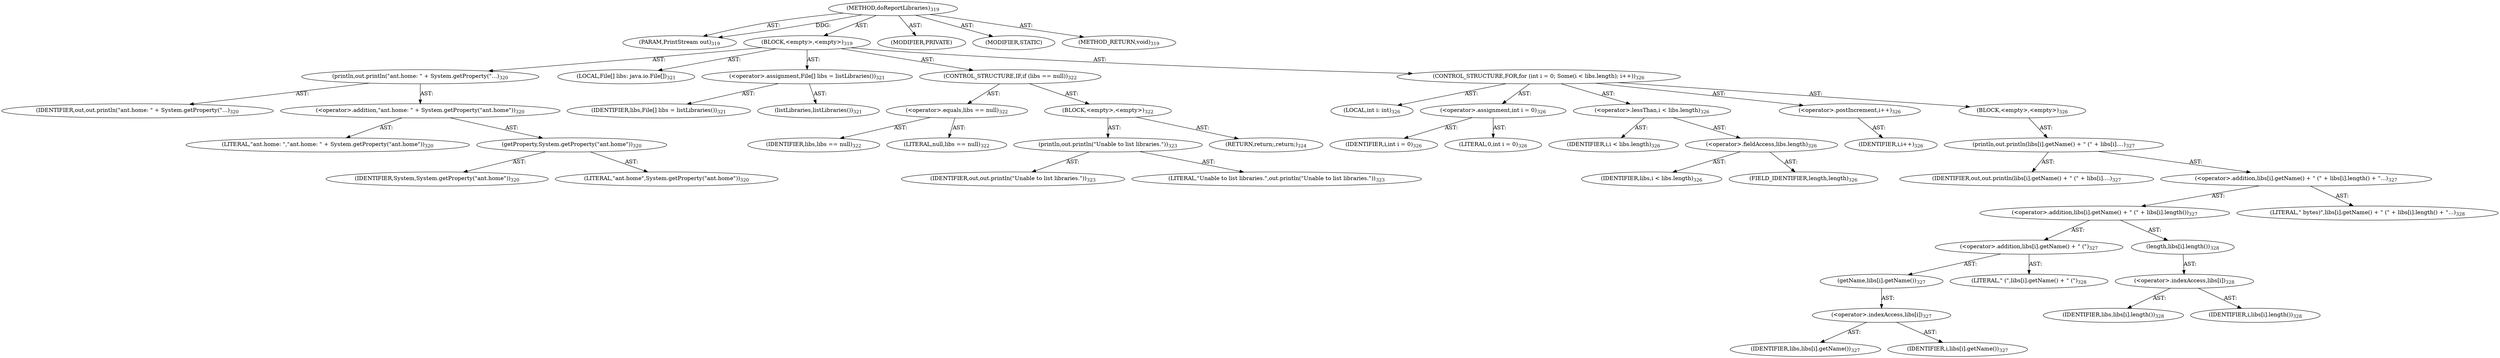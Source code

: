 digraph "doReportLibraries" {  
"111669149708" [label = <(METHOD,doReportLibraries)<SUB>319</SUB>> ]
"115964116998" [label = <(PARAM,PrintStream out)<SUB>319</SUB>> ]
"25769803809" [label = <(BLOCK,&lt;empty&gt;,&lt;empty&gt;)<SUB>319</SUB>> ]
"30064771218" [label = <(println,out.println(&quot;ant.home: &quot; + System.getProperty(&quot;...)<SUB>320</SUB>> ]
"68719476865" [label = <(IDENTIFIER,out,out.println(&quot;ant.home: &quot; + System.getProperty(&quot;...)<SUB>320</SUB>> ]
"30064771219" [label = <(&lt;operator&gt;.addition,&quot;ant.home: &quot; + System.getProperty(&quot;ant.home&quot;))<SUB>320</SUB>> ]
"90194313275" [label = <(LITERAL,&quot;ant.home: &quot;,&quot;ant.home: &quot; + System.getProperty(&quot;ant.home&quot;))<SUB>320</SUB>> ]
"30064771220" [label = <(getProperty,System.getProperty(&quot;ant.home&quot;))<SUB>320</SUB>> ]
"68719476866" [label = <(IDENTIFIER,System,System.getProperty(&quot;ant.home&quot;))<SUB>320</SUB>> ]
"90194313276" [label = <(LITERAL,&quot;ant.home&quot;,System.getProperty(&quot;ant.home&quot;))<SUB>320</SUB>> ]
"94489280536" [label = <(LOCAL,File[] libs: java.io.File[])<SUB>321</SUB>> ]
"30064771221" [label = <(&lt;operator&gt;.assignment,File[] libs = listLibraries())<SUB>321</SUB>> ]
"68719476867" [label = <(IDENTIFIER,libs,File[] libs = listLibraries())<SUB>321</SUB>> ]
"30064771222" [label = <(listLibraries,listLibraries())<SUB>321</SUB>> ]
"47244640275" [label = <(CONTROL_STRUCTURE,IF,if (libs == null))<SUB>322</SUB>> ]
"30064771223" [label = <(&lt;operator&gt;.equals,libs == null)<SUB>322</SUB>> ]
"68719476868" [label = <(IDENTIFIER,libs,libs == null)<SUB>322</SUB>> ]
"90194313277" [label = <(LITERAL,null,libs == null)<SUB>322</SUB>> ]
"25769803810" [label = <(BLOCK,&lt;empty&gt;,&lt;empty&gt;)<SUB>322</SUB>> ]
"30064771224" [label = <(println,out.println(&quot;Unable to list libraries.&quot;))<SUB>323</SUB>> ]
"68719476869" [label = <(IDENTIFIER,out,out.println(&quot;Unable to list libraries.&quot;))<SUB>323</SUB>> ]
"90194313278" [label = <(LITERAL,&quot;Unable to list libraries.&quot;,out.println(&quot;Unable to list libraries.&quot;))<SUB>323</SUB>> ]
"146028888079" [label = <(RETURN,return;,return;)<SUB>324</SUB>> ]
"47244640276" [label = <(CONTROL_STRUCTURE,FOR,for (int i = 0; Some(i &lt; libs.length); i++))<SUB>326</SUB>> ]
"94489280537" [label = <(LOCAL,int i: int)<SUB>326</SUB>> ]
"30064771225" [label = <(&lt;operator&gt;.assignment,int i = 0)<SUB>326</SUB>> ]
"68719476870" [label = <(IDENTIFIER,i,int i = 0)<SUB>326</SUB>> ]
"90194313279" [label = <(LITERAL,0,int i = 0)<SUB>326</SUB>> ]
"30064771226" [label = <(&lt;operator&gt;.lessThan,i &lt; libs.length)<SUB>326</SUB>> ]
"68719476871" [label = <(IDENTIFIER,i,i &lt; libs.length)<SUB>326</SUB>> ]
"30064771227" [label = <(&lt;operator&gt;.fieldAccess,libs.length)<SUB>326</SUB>> ]
"68719476872" [label = <(IDENTIFIER,libs,i &lt; libs.length)<SUB>326</SUB>> ]
"55834574855" [label = <(FIELD_IDENTIFIER,length,length)<SUB>326</SUB>> ]
"30064771228" [label = <(&lt;operator&gt;.postIncrement,i++)<SUB>326</SUB>> ]
"68719476873" [label = <(IDENTIFIER,i,i++)<SUB>326</SUB>> ]
"25769803811" [label = <(BLOCK,&lt;empty&gt;,&lt;empty&gt;)<SUB>326</SUB>> ]
"30064771229" [label = <(println,out.println(libs[i].getName() + &quot; (&quot; + libs[i]....)<SUB>327</SUB>> ]
"68719476874" [label = <(IDENTIFIER,out,out.println(libs[i].getName() + &quot; (&quot; + libs[i]....)<SUB>327</SUB>> ]
"30064771230" [label = <(&lt;operator&gt;.addition,libs[i].getName() + &quot; (&quot; + libs[i].length() + &quot;...)<SUB>327</SUB>> ]
"30064771231" [label = <(&lt;operator&gt;.addition,libs[i].getName() + &quot; (&quot; + libs[i].length())<SUB>327</SUB>> ]
"30064771232" [label = <(&lt;operator&gt;.addition,libs[i].getName() + &quot; (&quot;)<SUB>327</SUB>> ]
"30064771233" [label = <(getName,libs[i].getName())<SUB>327</SUB>> ]
"30064771234" [label = <(&lt;operator&gt;.indexAccess,libs[i])<SUB>327</SUB>> ]
"68719476875" [label = <(IDENTIFIER,libs,libs[i].getName())<SUB>327</SUB>> ]
"68719476876" [label = <(IDENTIFIER,i,libs[i].getName())<SUB>327</SUB>> ]
"90194313280" [label = <(LITERAL,&quot; (&quot;,libs[i].getName() + &quot; (&quot;)<SUB>328</SUB>> ]
"30064771235" [label = <(length,libs[i].length())<SUB>328</SUB>> ]
"30064771236" [label = <(&lt;operator&gt;.indexAccess,libs[i])<SUB>328</SUB>> ]
"68719476877" [label = <(IDENTIFIER,libs,libs[i].length())<SUB>328</SUB>> ]
"68719476878" [label = <(IDENTIFIER,i,libs[i].length())<SUB>328</SUB>> ]
"90194313281" [label = <(LITERAL,&quot; bytes)&quot;,libs[i].getName() + &quot; (&quot; + libs[i].length() + &quot;...)<SUB>328</SUB>> ]
"133143986202" [label = <(MODIFIER,PRIVATE)> ]
"133143986203" [label = <(MODIFIER,STATIC)> ]
"128849018892" [label = <(METHOD_RETURN,void)<SUB>319</SUB>> ]
  "111669149708" -> "115964116998"  [ label = "AST: "] 
  "111669149708" -> "25769803809"  [ label = "AST: "] 
  "111669149708" -> "133143986202"  [ label = "AST: "] 
  "111669149708" -> "133143986203"  [ label = "AST: "] 
  "111669149708" -> "128849018892"  [ label = "AST: "] 
  "25769803809" -> "30064771218"  [ label = "AST: "] 
  "25769803809" -> "94489280536"  [ label = "AST: "] 
  "25769803809" -> "30064771221"  [ label = "AST: "] 
  "25769803809" -> "47244640275"  [ label = "AST: "] 
  "25769803809" -> "47244640276"  [ label = "AST: "] 
  "30064771218" -> "68719476865"  [ label = "AST: "] 
  "30064771218" -> "30064771219"  [ label = "AST: "] 
  "30064771219" -> "90194313275"  [ label = "AST: "] 
  "30064771219" -> "30064771220"  [ label = "AST: "] 
  "30064771220" -> "68719476866"  [ label = "AST: "] 
  "30064771220" -> "90194313276"  [ label = "AST: "] 
  "30064771221" -> "68719476867"  [ label = "AST: "] 
  "30064771221" -> "30064771222"  [ label = "AST: "] 
  "47244640275" -> "30064771223"  [ label = "AST: "] 
  "47244640275" -> "25769803810"  [ label = "AST: "] 
  "30064771223" -> "68719476868"  [ label = "AST: "] 
  "30064771223" -> "90194313277"  [ label = "AST: "] 
  "25769803810" -> "30064771224"  [ label = "AST: "] 
  "25769803810" -> "146028888079"  [ label = "AST: "] 
  "30064771224" -> "68719476869"  [ label = "AST: "] 
  "30064771224" -> "90194313278"  [ label = "AST: "] 
  "47244640276" -> "94489280537"  [ label = "AST: "] 
  "47244640276" -> "30064771225"  [ label = "AST: "] 
  "47244640276" -> "30064771226"  [ label = "AST: "] 
  "47244640276" -> "30064771228"  [ label = "AST: "] 
  "47244640276" -> "25769803811"  [ label = "AST: "] 
  "30064771225" -> "68719476870"  [ label = "AST: "] 
  "30064771225" -> "90194313279"  [ label = "AST: "] 
  "30064771226" -> "68719476871"  [ label = "AST: "] 
  "30064771226" -> "30064771227"  [ label = "AST: "] 
  "30064771227" -> "68719476872"  [ label = "AST: "] 
  "30064771227" -> "55834574855"  [ label = "AST: "] 
  "30064771228" -> "68719476873"  [ label = "AST: "] 
  "25769803811" -> "30064771229"  [ label = "AST: "] 
  "30064771229" -> "68719476874"  [ label = "AST: "] 
  "30064771229" -> "30064771230"  [ label = "AST: "] 
  "30064771230" -> "30064771231"  [ label = "AST: "] 
  "30064771230" -> "90194313281"  [ label = "AST: "] 
  "30064771231" -> "30064771232"  [ label = "AST: "] 
  "30064771231" -> "30064771235"  [ label = "AST: "] 
  "30064771232" -> "30064771233"  [ label = "AST: "] 
  "30064771232" -> "90194313280"  [ label = "AST: "] 
  "30064771233" -> "30064771234"  [ label = "AST: "] 
  "30064771234" -> "68719476875"  [ label = "AST: "] 
  "30064771234" -> "68719476876"  [ label = "AST: "] 
  "30064771235" -> "30064771236"  [ label = "AST: "] 
  "30064771236" -> "68719476877"  [ label = "AST: "] 
  "30064771236" -> "68719476878"  [ label = "AST: "] 
  "111669149708" -> "115964116998"  [ label = "DDG: "] 
}
